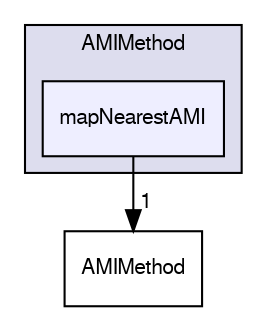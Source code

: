 digraph "src/meshTools/AMIInterpolation/AMIInterpolation/AMIMethod/mapNearestAMI" {
  bgcolor=transparent;
  compound=true
  node [ fontsize="10", fontname="FreeSans"];
  edge [ labelfontsize="10", labelfontname="FreeSans"];
  subgraph clusterdir_ae2d92df690883ffa2776ae6ca73d07f {
    graph [ bgcolor="#ddddee", pencolor="black", label="AMIMethod" fontname="FreeSans", fontsize="10", URL="dir_ae2d92df690883ffa2776ae6ca73d07f.html"]
  dir_0cf247861992aace6002d80e651b3826 [shape=box, label="mapNearestAMI", style="filled", fillcolor="#eeeeff", pencolor="black", URL="dir_0cf247861992aace6002d80e651b3826.html"];
  }
  dir_ab8d48b795ec09a4d7d6714f080de9a7 [shape=box label="AMIMethod" URL="dir_ab8d48b795ec09a4d7d6714f080de9a7.html"];
  dir_0cf247861992aace6002d80e651b3826->dir_ab8d48b795ec09a4d7d6714f080de9a7 [headlabel="1", labeldistance=1.5 headhref="dir_001597_001594.html"];
}
